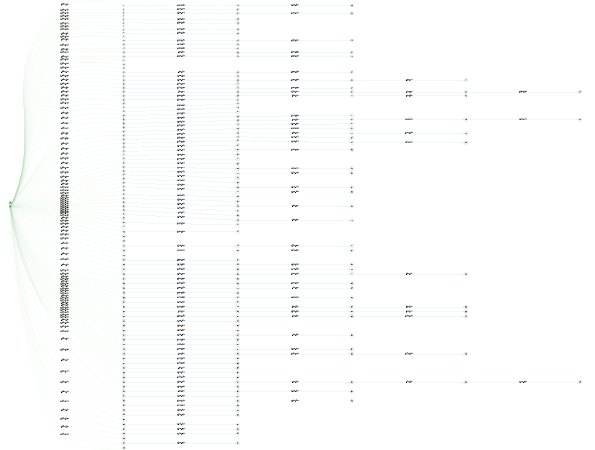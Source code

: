 digraph D {
rankdir=LR
size="4,3"
ratio="fill"
node[color="black",shape="square",fillcolor="darkseagreen3",style="filled"]
 0
 N1
 node[color="black",shape="circle",style=""]
 
edge[style="solid"]
edge[style="solid"]
0->1[label="c=1594.0,t=18.0",color="darkseagreen3"] 
edge[style="solid"]
1->10[label="c=102.0,t=193.0",color="dodgerblue2"] 
edge[style="solid"]
10->35[label="c=23.0,t=257.0",color="dodgerblue2"] 
edge[style="solid"]
0->2[label="c=1594.0,t=142.0",color="darkseagreen3"] 
edge[style="solid"]
2->37[label="c=137.0,t=170.0",color="dodgerblue2"] 
edge[style="solid"]
0->3[label="c=1594.0,t=113.0",color="darkseagreen3"] 
edge[style="solid"]
3->31[label="c=96.0,t=181.0",color="dodgerblue2"] 
edge[style="solid"]
31->56[label="c=142.0,t=177.0",color="dodgerblue2"] 
edge[style="solid"]
0->4[label="c=1594.0,t=203.0",color="darkseagreen3"] 
edge[style="solid"]
0->5[label="c=1594.0,t=193.0",color="darkseagreen3"] 
edge[style="solid"]
5->39[label="c=65.0,t=186.0",color="dodgerblue2"] 
edge[style="solid"]
0->6[label="c=1594.0,t=171.0",color="darkseagreen3"] 
edge[style="solid"]
6->45[label="c=155.0,t=269.0",color="dodgerblue2"] 
edge[style="solid"]
0->7[label="c=1594.0,t=234.0",color="darkseagreen3"] 
edge[style="solid"]
0->8[label="c=1594.0,t=209.0",color="darkseagreen3"] 
edge[style="solid"]
8->43[label="c=107.0,t=248.0",color="dodgerblue2"] 
edge[style="solid"]
0->9[label="c=1594.0,t=59.0",color="darkseagreen3"] 
edge[style="solid"]
9->26[label="c=129.0,t=246.0",color="dodgerblue2"] 
edge[style="solid"]
0->11[label="c=1594.0,t=210.0",color="darkseagreen3"] 
edge[style="solid"]
0->12[label="c=1594.0,t=23.0",color="darkseagreen3"] 
edge[style="solid"]
12->24[label="c=100.0,t=129.0",color="dodgerblue2"] 
edge[style="solid"]
24->49[label="c=169.0,t=271.0",color="dodgerblue2"] 
edge[style="solid"]
0->13[label="c=1594.0,t=181.0",color="darkseagreen3"] 
edge[style="solid"]
13->46[label="c=81.0,t=269.0",color="dodgerblue2"] 
edge[style="solid"]
0->14[label="c=1594.0,t=35.0",color="darkseagreen3"] 
edge[style="solid"]
14->27[label="c=105.0,t=293.0",color="dodgerblue2"] 
edge[style="solid"]
0->15[label="c=1594.0,t=117.0",color="darkseagreen3"] 
edge[style="solid"]
15->36[label="c=36.0,t=92.0",color="dodgerblue2"] 
edge[style="solid"]
36->57[label="c=207.0,t=253.0",color="dodgerblue2"] 
edge[style="solid"]
0->16[label="c=1594.0,t=77.0",color="darkseagreen3"] 
edge[style="solid"]
16->40[label="c=162.0,t=247.0",color="dodgerblue2"] 
edge[style="solid"]
40->70[label="c=156.0,t=122.0",color="dodgerblue2"] 
edge[style="solid"]
0->17[label="c=1594.0,t=130.0",color="darkseagreen3"] 
edge[style="solid"]
0->18[label="c=1594.0,t=127.0",color="darkseagreen3"] 
edge[style="solid"]
0->19[label="c=1594.0,t=210.0",color="darkseagreen3"] 
edge[style="solid"]
0->20[label="c=1594.0,t=41.0",color="darkseagreen3"] 
edge[style="solid"]
20->28[label="c=33.0,t=40.0",color="dodgerblue2"] 
edge[style="solid"]
28->54[label="c=228.0,t=346.0",color="dodgerblue2"] 
edge[style="solid"]
0->21[label="c=1594.0,t=126.0",color="darkseagreen3"] 
edge[style="solid"]
21->48[label="c=120.0,t=88.0",color="dodgerblue2"] 
edge[style="solid"]
0->22[label="c=1594.0,t=22.0",color="darkseagreen3"] 
edge[style="solid"]
22->33[label="c=68.0,t=130.0",color="dodgerblue2"] 
edge[style="solid"]
33->52[label="c=102.0,t=230.0",color="dodgerblue2"] 
edge[style="solid"]
52->74[label="c=66.0,t=77.0",color="dodgerblue2"] 
edge[style="solid"]
0->23[label="c=1594.0,t=109.0",color="darkseagreen3"] 
edge[style="solid"]
23->47[label="c=114.0,t=181.0",color="dodgerblue2"] 
edge[style="solid"]
0->25[label="c=1594.0,t=53.0",color="darkseagreen3"] 
edge[style="solid"]
25->42[label="c=114.0,t=162.0",color="dodgerblue2"] 
edge[style="solid"]
42->67[label="c=100.0,t=260.0",color="dodgerblue2"] 
edge[style="solid"]
0->29[label="c=1594.0,t=24.0",color="darkseagreen3"] 
edge[style="solid"]
29->38[label="c=46.0,t=81.0",color="dodgerblue2"] 
edge[style="solid"]
38->51[label="c=79.0,t=127.0",color="dodgerblue2"] 
edge[style="solid"]
51->62[label="c=72.0,t=68.0",color="dodgerblue2"] 
edge[style="solid"]
62->89[label="c=223.0,t=135.0",color="dodgerblue2"] 
edge[style="solid"]
0->30[label="c=1594.0,t=80.0",color="darkseagreen3"] 
edge[style="solid"]
30->59[label="c=282.0,t=229.0",color="dodgerblue2"] 
edge[style="solid"]
59->71[label="c=59.0,t=72.0",color="dodgerblue2"] 
edge[style="solid"]
71->98[label="c=81.0,t=95.0",color="dodgerblue2"] 
edge[style="solid"]
0->32[label="c=1594.0,t=160.0",color="darkseagreen3"] 
edge[style="solid"]
32->61[label="c=151.0,t=316.0",color="dodgerblue2"] 
edge[style="solid"]
0->34[label="c=1594.0,t=178.0",color="darkseagreen3"] 
edge[style="solid"]
0->41[label="c=1594.0,t=192.0",color="darkseagreen3"] 
edge[style="solid"]
41->72[label="c=106.0,t=286.0",color="dodgerblue2"] 
edge[style="solid"]
0->44[label="c=1594.0,t=65.0",color="darkseagreen3"] 
edge[style="solid"]
44->73[label="c=320.0,t=409.0",color="dodgerblue2"] 
edge[style="solid"]
0->50[label="c=1594.0,t=79.0",color="darkseagreen3"] 
edge[style="solid"]
50->101[label="c=417.0,t=397.0",color="dodgerblue2"] 
edge[style="solid"]
0->53[label="c=1594.0,t=30.0",color="darkseagreen3"] 
edge[style="solid"]
53->63[label="c=86.0,t=205.0",color="dodgerblue2"] 
edge[style="solid"]
63->117[label="c=111.0,t=231.0",color="dodgerblue2"] 
edge[style="solid"]
0->55[label="c=1594.0,t=17.0",color="darkseagreen3"] 
edge[style="solid"]
55->65[label="c=63.0,t=148.0",color="dodgerblue2"] 
edge[style="solid"]
65->81[label="c=27.0,t=46.0",color="dodgerblue2"] 
edge[style="solid"]
81->103[label="c=76.0,t=142.0",color="dodgerblue2"] 
edge[style="solid"]
103->137[label="c=54.0,t=114.0",color="dodgerblue2"] 
edge[style="solid"]
0->58[label="c=1594.0,t=55.0",color="darkseagreen3"] 
edge[style="solid"]
58->76[label="c=122.0,t=157.0",color="dodgerblue2"] 
edge[style="solid"]
76->107[label="c=38.0,t=260.0",color="dodgerblue2"] 
edge[style="solid"]
0->60[label="c=1594.0,t=233.0",color="darkseagreen3"] 
edge[style="solid"]
60->115[label="c=38.0,t=124.0",color="dodgerblue2"] 
edge[style="solid"]
115->147[label="c=108.0,t=103.0",color="dodgerblue2"] 
edge[style="solid"]
0->64[label="c=1594.0,t=44.0",color="darkseagreen3"] 
edge[style="solid"]
64->88[label="c=120.0,t=124.0",color="dodgerblue2"] 
edge[style="solid"]
88->110[label="c=89.0,t=76.0",color="dodgerblue2"] 
edge[style="solid"]
110->128[label="c=110.0,t=204.0",color="dodgerblue2"] 
edge[style="solid"]
0->66[label="c=1594.0,t=30.0",color="darkseagreen3"] 
edge[style="solid"]
66->78[label="c=125.0,t=261.0",color="dodgerblue2"] 
edge[style="solid"]
78->134[label="c=21.0,t=124.0",color="dodgerblue2"] 
edge[style="solid"]
0->68[label="c=1594.0,t=44.0",color="darkseagreen3"] 
edge[style="solid"]
68->94[label="c=149.0,t=153.0",color="dodgerblue2"] 
edge[style="solid"]
94->114[label="c=18.0,t=131.0",color="dodgerblue2"] 
edge[style="solid"]
114->154[label="c=94.0,t=144.0",color="dodgerblue2"] 
edge[style="solid"]
0->69[label="c=1594.0,t=198.0",color="darkseagreen3"] 
edge[style="solid"]
69->121[label="c=31.0,t=219.0",color="dodgerblue2"] 
edge[style="solid"]
0->75[label="c=1594.0,t=66.0",color="darkseagreen3"] 
edge[style="solid"]
75->102[label="c=69.0,t=207.0",color="dodgerblue2"] 
edge[style="solid"]
102->156[label="c=142.0,t=186.0",color="dodgerblue2"] 
edge[style="solid"]
0->77[label="c=1594.0,t=170.0",color="darkseagreen3"] 
edge[style="solid"]
77->130[label="c=60.0,t=162.0",color="dodgerblue2"] 
edge[style="solid"]
0->79[label="c=1594.0,t=205.0",color="darkseagreen3"] 
edge[style="solid"]
79->140[label="c=101.0,t=123.0",color="dodgerblue2"] 
edge[style="solid"]
0->80[label="c=1594.0,t=227.0",color="darkseagreen3"] 
edge[style="solid"]
80->139[label="c=37.0,t=201.0",color="dodgerblue2"] 
edge[style="solid"]
0->82[label="c=1594.0,t=32.0",color="darkseagreen3"] 
edge[style="solid"]
82->105[label="c=78.0,t=211.0",color="dodgerblue2"] 
edge[style="solid"]
105->148[label="c=73.0,t=171.0",color="dodgerblue2"] 
edge[style="solid"]
0->83[label="c=1594.0,t=95.0",color="darkseagreen3"] 
edge[style="solid"]
83->118[label="c=86.0,t=179.0",color="dodgerblue2"] 
edge[style="solid"]
118->152[label="c=34.0,t=115.0",color="dodgerblue2"] 
edge[style="solid"]
0->84[label="c=1594.0,t=182.0",color="darkseagreen3"] 
edge[style="solid"]
84->142[label="c=67.0,t=178.0",color="dodgerblue2"] 
edge[style="solid"]
0->85[label="c=1594.0,t=158.0",color="darkseagreen3"] 
edge[style="solid"]
85->132[label="c=34.0,t=128.0",color="dodgerblue2"] 
edge[style="solid"]
0->86[label="c=1594.0,t=128.0",color="darkseagreen3"] 
edge[style="solid"]
86->125[label="c=40.0,t=138.0",color="dodgerblue2"] 
edge[style="solid"]
125->151[label="c=37.0,t=174.0",color="dodgerblue2"] 
edge[style="solid"]
0->87[label="c=1594.0,t=51.0",color="darkseagreen3"] 
edge[style="solid"]
87->111[label="c=76.0,t=216.0",color="dodgerblue2"] 
edge[style="solid"]
111->153[label="c=26.0,t=199.0",color="dodgerblue2"] 
edge[style="solid"]
0->90[label="c=1594.0,t=200.0",color="darkseagreen3"] 
edge[style="solid"]
0->91[label="c=1594.0,t=117.0",color="darkseagreen3"] 
edge[style="solid"]
91->129[label="c=66.0,t=219.0",color="dodgerblue2"] 
edge[style="solid"]
0->92[label="c=1594.0,t=196.0",color="darkseagreen3"] 
edge[style="solid"]
92->150[label="c=95.0,t=210.0",color="dodgerblue2"] 
edge[style="solid"]
0->93[label="c=1594.0,t=192.0",color="darkseagreen3"] 
edge[style="solid"]
93->143[label="c=53.0,t=189.0",color="dodgerblue2"] 
edge[style="solid"]
143->168[label="c=39.0,t=86.0",color="dodgerblue2"] 
edge[style="solid"]
0->95[label="c=1594.0,t=123.0",color="darkseagreen3"] 
edge[style="solid"]
95->127[label="c=19.0,t=249.0",color="dodgerblue2"] 
edge[style="solid"]
0->96[label="c=1594.0,t=155.0",color="darkseagreen3"] 
edge[style="solid"]
96->135[label="c=6.0,t=184.0",color="dodgerblue2"] 
edge[style="solid"]
0->97[label="c=1594.0,t=178.0",color="darkseagreen3"] 
edge[style="solid"]
97->146[label="c=69.0,t=213.0",color="dodgerblue2"] 
edge[style="solid"]
146->176[label="c=89.0,t=89.0",color="dodgerblue2"] 
edge[style="solid"]
0->99[label="c=1594.0,t=222.0",color="darkseagreen3"] 
edge[style="solid"]
0->100[label="c=1594.0,t=119.0",color="darkseagreen3"] 
edge[style="solid"]
100->141[label="c=113.0,t=150.0",color="dodgerblue2"] 
edge[style="solid"]
0->104[label="c=1594.0,t=185.0",color="darkseagreen3"] 
edge[style="solid"]
0->106[label="c=1594.0,t=94.0",color="darkseagreen3"] 
edge[style="solid"]
106->144[label="c=102.0,t=301.0",color="dodgerblue2"] 
edge[style="solid"]
0->108[label="c=1594.0,t=230.0",color="darkseagreen3"] 
edge[style="solid"]
0->109[label="c=1594.0,t=235.0",color="darkseagreen3"] 
edge[style="solid"]
0->112[label="c=1594.0,t=20.0",color="darkseagreen3"] 
edge[style="solid"]
112->119[label="c=40.0,t=246.0",color="dodgerblue2"] 
edge[style="solid"]
119->171[label="c=99.0,t=206.0",color="dodgerblue2"] 
edge[style="solid"]
0->113[label="c=1594.0,t=26.0",color="darkseagreen3"] 
edge[style="solid"]
113->122[label="c=40.0,t=172.0",color="dodgerblue2"] 
edge[style="solid"]
122->161[label="c=54.0,t=225.0",color="dodgerblue2"] 
edge[style="solid"]
0->116[label="c=1594.0,t=237.0",color="darkseagreen3"] 
edge[style="solid"]
0->120[label="c=1594.0,t=154.0",color="darkseagreen3"] 
edge[style="solid"]
120->187[label="c=358.0,t=318.0",color="dodgerblue2"] 
edge[style="solid"]
0->123[label="c=1594.0,t=91.0",color="darkseagreen3"] 
edge[style="solid"]
123->149[label="c=37.0,t=235.0",color="dodgerblue2"] 
edge[style="solid"]
149->192[label="c=63.0,t=106.0",color="dodgerblue2"] 
edge[style="solid"]
0->124[label="c=1594.0,t=97.0",color="darkseagreen3"] 
edge[style="solid"]
124->159[label="c=129.0,t=130.0",color="dodgerblue2"] 
edge[style="solid"]
159->172[label="c=71.0,t=245.0",color="dodgerblue2"] 
edge[style="solid"]
0->126[label="c=1594.0,t=27.0",color="darkseagreen3"] 
edge[style="solid"]
126->138[label="c=39.0,t=160.0",color="dodgerblue2"] 
edge[style="solid"]
138->177[label="c=191.0,t=214.0",color="dodgerblue2"] 
edge[style="solid"]
177->202[label="c=59.0,t=79.0",color="dodgerblue2"] 
edge[style="solid"]
0->131[label="c=1594.0,t=234.0",color="darkseagreen3"] 
edge[style="solid"]
131->206[label="c=337.0,t=236.0",color="dodgerblue2"] 
edge[style="solid"]
0->133[label="c=1594.0,t=84.0",color="darkseagreen3"] 
edge[style="solid"]
133->163[label="c=120.0,t=224.0",color="dodgerblue2"] 
edge[style="solid"]
163->205[label="c=210.0,t=131.0",color="dodgerblue2"] 
edge[style="solid"]
0->136[label="c=1594.0,t=147.0",color="darkseagreen3"] 
edge[style="solid"]
136->178[label="c=200.0,t=244.0",color="dodgerblue2"] 
edge[style="solid"]
178->209[label="c=47.0,t=82.0",color="dodgerblue2"] 
edge[style="solid"]
0->145[label="c=1594.0,t=134.0",color="darkseagreen3"] 
edge[style="solid"]
145->186[label="c=188.0,t=346.0",color="dodgerblue2"] 
edge[style="solid"]
0->155[label="c=1594.0,t=84.0",color="darkseagreen3"] 
edge[style="solid"]
155->174[label="c=114.0,t=253.0",color="dodgerblue2"] 
edge[style="solid"]
174->216[label="c=83.0,t=108.0",color="dodgerblue2"] 
edge[style="solid"]
0->157[label="c=1594.0,t=235.0",color="darkseagreen3"] 
edge[style="solid"]
157->197[label="c=20.0,t=213.0",color="dodgerblue2"] 
edge[style="solid"]
0->158[label="c=1594.0,t=51.0",color="darkseagreen3"] 
edge[style="solid"]
158->179[label="c=161.0,t=313.0",color="dodgerblue2"] 
edge[style="solid"]
179->224[label="c=38.0,t=45.0",color="dodgerblue2"] 
edge[style="solid"]
224->233[label="c=38.0,t=40.0",color="dodgerblue2"] 
edge[style="solid"]
0->160[label="c=1594.0,t=162.0",color="darkseagreen3"] 
edge[style="solid"]
160->195[label="c=54.0,t=78.0",color="dodgerblue2"] 
edge[style="solid"]
195->210[label="c=59.0,t=153.0",color="dodgerblue2"] 
edge[style="solid"]
210->238[label="c=37.0,t=71.0",color="dodgerblue2"] 
edge[style="solid"]
0->162[label="c=1594.0,t=68.0",color="darkseagreen3"] 
edge[style="solid"]
162->207[label="c=332.0,t=249.0",color="dodgerblue2"] 
edge[style="solid"]
207->225[label="c=18.0,t=39.0",color="dodgerblue2"] 
edge[style="solid"]
225->247[label="c=119.0,t=124.0",color="dodgerblue2"] 
edge[style="solid"]
0->164[label="c=1594.0,t=231.0",color="darkseagreen3"] 
edge[style="solid"]
164->219[label="c=78.0,t=194.0",color="dodgerblue2"] 
edge[style="solid"]
0->165[label="c=1594.0,t=204.0",color="darkseagreen3"] 
edge[style="solid"]
165->208[label="c=33.0,t=231.0",color="dodgerblue2"] 
edge[style="solid"]
0->166[label="c=1594.0,t=212.0",color="darkseagreen3"] 
edge[style="solid"]
166->218[label="c=68.0,t=236.0",color="dodgerblue2"] 
edge[style="solid"]
0->167[label="c=1594.0,t=67.0",color="darkseagreen3"] 
edge[style="solid"]
167->184[label="c=42.0,t=254.0",color="dodgerblue2"] 
edge[style="solid"]
184->236[label="c=42.0,t=99.0",color="dodgerblue2"] 
edge[style="solid"]
0->169[label="c=1594.0,t=220.0",color="darkseagreen3"] 
edge[style="solid"]
169->229[label="c=111.0,t=257.0",color="dodgerblue2"] 
edge[style="solid"]
0->170[label="c=1594.0,t=183.0",color="darkseagreen3"] 
edge[style="solid"]
170->217[label="c=75.0,t=226.0",color="dodgerblue2"] 
edge[style="solid"]
0->173[label="c=1594.0,t=83.0",color="darkseagreen3"] 
edge[style="solid"]
173->201[label="c=100.0,t=206.0",color="dodgerblue2"] 
edge[style="solid"]
201->237[label="c=26.0,t=131.0",color="dodgerblue2"] 
edge[style="solid"]
0->175[label="c=1594.0,t=45.0",color="darkseagreen3"] 
edge[style="solid"]
175->196[label="c=67.0,t=90.0",color="dodgerblue2"] 
edge[style="solid"]
196->223[label="c=109.0,t=127.0",color="dodgerblue2"] 
edge[style="solid"]
223->246[label="c=144.0,t=151.0",color="dodgerblue2"] 
edge[style="solid"]
0->180[label="c=1594.0,t=215.0",color="darkseagreen3"] 
edge[style="solid"]
180->240[label="c=111.0,t=247.0",color="dodgerblue2"] 
edge[style="solid"]
0->181[label="c=1594.0,t=197.0",color="darkseagreen3"] 
edge[style="solid"]
181->235[label="c=104.0,t=150.0",color="dodgerblue2"] 
edge[style="solid"]
0->182[label="c=1594.0,t=219.0",color="darkseagreen3"] 
edge[style="solid"]
182->239[label="c=63.0,t=71.0",color="dodgerblue2"] 
edge[style="solid"]
0->183[label="c=1594.0,t=212.0",color="darkseagreen3"] 
edge[style="solid"]
183->231[label="c=34.0,t=197.0",color="dodgerblue2"] 
edge[style="solid"]
0->185[label="c=1594.0,t=161.0",color="darkseagreen3"] 
edge[style="solid"]
185->232[label="c=144.0,t=149.0",color="dodgerblue2"] 
edge[style="solid"]
0->188[label="c=1594.0,t=43.0",color="darkseagreen3"] 
edge[style="solid"]
188->211[label="c=90.0,t=109.0",color="dodgerblue2"] 
edge[style="solid"]
211->220[label="c=26.0,t=42.0",color="dodgerblue2"] 
edge[style="solid"]
220->230[label="c=24.0,t=98.0",color="dodgerblue2"] 
edge[style="solid"]
230->249[label="c=21.0,t=135.0",color="dodgerblue2"] 
edge[style="solid"]
0->189[label="c=1594.0,t=219.0",color="darkseagreen3"] 
edge[style="solid"]
189->242[label="c=62.0,t=185.0",color="dodgerblue2"] 
edge[style="solid"]
0->190[label="c=1594.0,t=204.0",color="darkseagreen3"] 
edge[style="solid"]
190->234[label="c=38.0,t=60.0",color="dodgerblue2"] 
edge[style="solid"]
234->250[label="c=83.0,t=157.0",color="dodgerblue2"] 
edge[style="solid"]
0->191[label="c=1594.0,t=122.0",color="darkseagreen3"] 
edge[style="solid"]
191->227[label="c=73.0,t=216.0",color="dodgerblue2"] 
edge[style="solid"]
0->193[label="c=1594.0,t=61.0",color="darkseagreen3"] 
edge[style="solid"]
193->222[label="c=176.0,t=173.0",color="dodgerblue2"] 
edge[style="solid"]
222->245[label="c=65.0,t=190.0",color="dodgerblue2"] 
edge[style="solid"]
0->194[label="c=1594.0,t=158.0",color="darkseagreen3"] 
edge[style="solid"]
194->243[label="c=171.0,t=311.0",color="dodgerblue2"] 
edge[style="solid"]
0->198[label="c=1594.0,t=74.0",color="darkseagreen3"] 
edge[style="solid"]
198->226[label="c=95.0,t=192.0",color="dodgerblue2"] 
edge[style="solid"]
0->199[label="c=1594.0,t=117.0",color="darkseagreen3"] 
edge[style="solid"]
199->228[label="c=54.0,t=185.0",color="dodgerblue2"] 
edge[style="solid"]
0->200[label="c=1594.0,t=207.0",color="darkseagreen3"] 
edge[style="solid"]
0->203[label="c=1594.0,t=74.0",color="darkseagreen3"] 
edge[style="solid"]
203->221[label="c=31.0,t=142.0",color="dodgerblue2"] 
edge[style="solid"]
0->204[label="c=1594.0,t=177.0",color="darkseagreen3"] 
edge[style="solid"]
204->248[label="c=51.0,t=258.0",color="dodgerblue2"] 
edge[style="solid"]
0->212[label="c=1594.0,t=84.0",color="darkseagreen3"] 
edge[style="solid"]
212->244[label="c=74.0,t=282.0",color="dodgerblue2"] 
edge[style="solid"]
0->213[label="c=1594.0,t=150.0",color="darkseagreen3"] 
edge[style="solid"]
0->214[label="c=1594.0,t=46.0",color="darkseagreen3"] 
edge[style="solid"]
214->241[label="c=96.0,t=288.0",color="dodgerblue2"] 
edge[style="solid"]
0->215[label="c=1594.0,t=187.0",color="darkseagreen3"] 
}